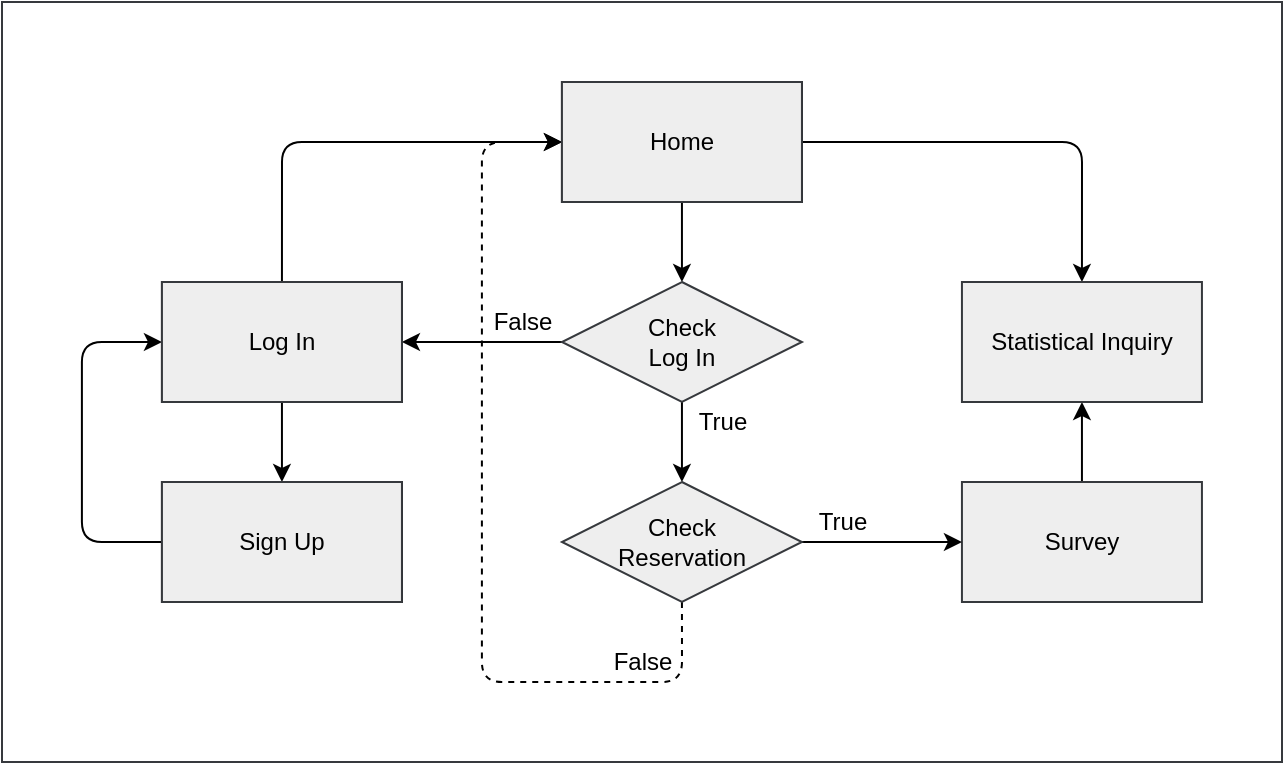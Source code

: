 <mxfile>
    <diagram id="NyZvBRQVYS1FZCxv62OR" name="Page-1">
        <mxGraphModel dx="1621" dy="539" grid="1" gridSize="10" guides="1" tooltips="1" connect="1" arrows="1" fold="1" page="1" pageScale="1" pageWidth="827" pageHeight="1169" math="0" shadow="0">
            <root>
                <mxCell id="0"/>
                <mxCell id="1" parent="0"/>
                <mxCell id="31" value="" style="whiteSpace=wrap;html=1;fillColor=#FFFFFF;strokeColor=#36393d;" vertex="1" parent="1">
                    <mxGeometry x="-40" y="120" width="640" height="380" as="geometry"/>
                </mxCell>
                <mxCell id="20" style="edgeStyle=orthogonalEdgeStyle;html=1;exitX=0.5;exitY=0;exitDx=0;exitDy=0;entryX=0;entryY=0.5;entryDx=0;entryDy=0;strokeColor=#000000;" edge="1" parent="1" source="3" target="6">
                    <mxGeometry relative="1" as="geometry"/>
                </mxCell>
                <mxCell id="27" style="edgeStyle=orthogonalEdgeStyle;html=1;exitX=0.5;exitY=1;exitDx=0;exitDy=0;entryX=0.5;entryY=0;entryDx=0;entryDy=0;strokeColor=#000000;" edge="1" parent="1" source="3" target="14">
                    <mxGeometry relative="1" as="geometry"/>
                </mxCell>
                <mxCell id="3" value="Log In" style="whiteSpace=wrap;html=1;strokeColor=#000000;" vertex="1" parent="1">
                    <mxGeometry x="39.97" y="260" width="120" height="60" as="geometry"/>
                </mxCell>
                <mxCell id="29" style="edgeStyle=orthogonalEdgeStyle;html=1;exitX=0.5;exitY=0;exitDx=0;exitDy=0;entryX=0.5;entryY=1;entryDx=0;entryDy=0;strokeColor=#000000;" edge="1" parent="1" source="4" target="21">
                    <mxGeometry relative="1" as="geometry"/>
                </mxCell>
                <mxCell id="4" value="Survey" style="whiteSpace=wrap;html=1;strokeColor=#36393d;fillColor=#eeeeee;fontColor=#000000;" vertex="1" parent="1">
                    <mxGeometry x="439.97" y="360" width="120" height="60" as="geometry"/>
                </mxCell>
                <mxCell id="22" style="edgeStyle=orthogonalEdgeStyle;html=1;exitX=0.5;exitY=1;exitDx=0;exitDy=0;entryX=0.5;entryY=0;entryDx=0;entryDy=0;strokeColor=#000000;" edge="1" parent="1" source="6" target="10">
                    <mxGeometry relative="1" as="geometry"/>
                </mxCell>
                <mxCell id="23" style="edgeStyle=orthogonalEdgeStyle;html=1;exitX=1;exitY=0.5;exitDx=0;exitDy=0;entryX=0.5;entryY=0;entryDx=0;entryDy=0;strokeColor=#000000;" edge="1" parent="1" source="6" target="21">
                    <mxGeometry relative="1" as="geometry"/>
                </mxCell>
                <mxCell id="6" value="Home" style="whiteSpace=wrap;html=1;strokeColor=#000000;" vertex="1" parent="1">
                    <mxGeometry x="239.97" y="160" width="120" height="60" as="geometry"/>
                </mxCell>
                <mxCell id="16" style="edgeStyle=none;html=1;exitX=0.5;exitY=1;exitDx=0;exitDy=0;entryX=0.5;entryY=0;entryDx=0;entryDy=0;strokeColor=#000000;" edge="1" parent="1" source="10" target="15">
                    <mxGeometry relative="1" as="geometry"/>
                </mxCell>
                <mxCell id="18" style="edgeStyle=none;html=1;exitX=0;exitY=0.5;exitDx=0;exitDy=0;entryX=1;entryY=0.5;entryDx=0;entryDy=0;strokeColor=#000000;" edge="1" parent="1" source="10" target="3">
                    <mxGeometry relative="1" as="geometry"/>
                </mxCell>
                <mxCell id="10" value="Check&lt;br&gt;Log In" style="rhombus;whiteSpace=wrap;html=1;strokeColor=#36393d;fillColor=#eeeeee;fontColor=#000000;" vertex="1" parent="1">
                    <mxGeometry x="239.97" y="260" width="120" height="60" as="geometry"/>
                </mxCell>
                <mxCell id="26" style="edgeStyle=orthogonalEdgeStyle;html=1;exitX=0;exitY=0.5;exitDx=0;exitDy=0;entryX=0;entryY=0.5;entryDx=0;entryDy=0;strokeColor=#000000;" edge="1" parent="1" source="14" target="3">
                    <mxGeometry relative="1" as="geometry">
                        <Array as="points">
                            <mxPoint x="-0.03" y="390"/>
                            <mxPoint x="-0.03" y="290"/>
                        </Array>
                    </mxGeometry>
                </mxCell>
                <mxCell id="14" value="Sign Up" style="whiteSpace=wrap;html=1;strokeColor=#000000;" vertex="1" parent="1">
                    <mxGeometry x="39.97" y="360" width="120" height="60" as="geometry"/>
                </mxCell>
                <mxCell id="28" style="edgeStyle=orthogonalEdgeStyle;html=1;exitX=1;exitY=0.5;exitDx=0;exitDy=0;entryX=0;entryY=0.5;entryDx=0;entryDy=0;strokeColor=#000000;" edge="1" parent="1" source="15" target="4">
                    <mxGeometry relative="1" as="geometry"/>
                </mxCell>
                <mxCell id="30" style="edgeStyle=orthogonalEdgeStyle;html=1;exitX=0.5;exitY=1;exitDx=0;exitDy=0;entryX=0;entryY=0.5;entryDx=0;entryDy=0;strokeColor=#000000;dashed=1;" edge="1" parent="1" source="15" target="6">
                    <mxGeometry relative="1" as="geometry">
                        <Array as="points">
                            <mxPoint x="299.97" y="460"/>
                            <mxPoint x="199.97" y="460"/>
                            <mxPoint x="199.97" y="190"/>
                        </Array>
                    </mxGeometry>
                </mxCell>
                <mxCell id="15" value="Check&lt;br&gt;Reservation" style="rhombus;whiteSpace=wrap;html=1;strokeColor=#36393d;fillColor=#eeeeee;fontColor=#000000;" vertex="1" parent="1">
                    <mxGeometry x="239.97" y="360" width="120" height="60" as="geometry"/>
                </mxCell>
                <mxCell id="21" value="Statistical Inquiry" style="whiteSpace=wrap;html=1;strokeColor=#36393d;fillColor=#eeeeee;fontColor=#000000;" vertex="1" parent="1">
                    <mxGeometry x="439.97" y="260" width="120" height="60" as="geometry"/>
                </mxCell>
                <mxCell id="34" value="Home" style="whiteSpace=wrap;html=1;strokeColor=#36393d;fillColor=#eeeeee;fontColor=#000000;" vertex="1" parent="1">
                    <mxGeometry x="239.97" y="160" width="120" height="60" as="geometry"/>
                </mxCell>
                <mxCell id="35" value="Log In" style="whiteSpace=wrap;html=1;strokeColor=#36393d;fillColor=#eeeeee;fontColor=#000000;" vertex="1" parent="1">
                    <mxGeometry x="39.97" y="260" width="120" height="60" as="geometry"/>
                </mxCell>
                <mxCell id="36" value="Sign Up" style="whiteSpace=wrap;html=1;strokeColor=#36393d;fillColor=#eeeeee;fontColor=#000000;" vertex="1" parent="1">
                    <mxGeometry x="39.97" y="360" width="120" height="60" as="geometry"/>
                </mxCell>
                <mxCell id="37" value="False" style="text;html=1;align=center;verticalAlign=middle;resizable=0;points=[];autosize=1;strokeColor=none;fillColor=none;fontColor=#000000;" vertex="1" parent="1">
                    <mxGeometry x="199.97" y="270" width="40" height="20" as="geometry"/>
                </mxCell>
                <mxCell id="38" value="False" style="text;html=1;align=center;verticalAlign=middle;resizable=0;points=[];autosize=1;strokeColor=none;fillColor=none;fontColor=#000000;" vertex="1" parent="1">
                    <mxGeometry x="260" y="440" width="40" height="20" as="geometry"/>
                </mxCell>
                <mxCell id="40" value="True" style="text;html=1;align=center;verticalAlign=middle;resizable=0;points=[];autosize=1;strokeColor=none;fillColor=none;fontColor=#000000;" vertex="1" parent="1">
                    <mxGeometry x="359.97" y="370" width="40" height="20" as="geometry"/>
                </mxCell>
                <mxCell id="41" value="True" style="text;html=1;align=center;verticalAlign=middle;resizable=0;points=[];autosize=1;strokeColor=none;fillColor=none;fontColor=#000000;" vertex="1" parent="1">
                    <mxGeometry x="300" y="320" width="40" height="20" as="geometry"/>
                </mxCell>
            </root>
        </mxGraphModel>
    </diagram>
</mxfile>